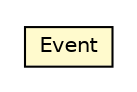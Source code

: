 #!/usr/local/bin/dot
#
# Class diagram 
# Generated by UMLGraph version R5_6-24-gf6e263 (http://www.umlgraph.org/)
#

digraph G {
	edge [fontname="Helvetica",fontsize=10,labelfontname="Helvetica",labelfontsize=10];
	node [fontname="Helvetica",fontsize=10,shape=plaintext];
	nodesep=0.25;
	ranksep=0.5;
	// org.universAAL.lddi.lib.ieeex73std.events.Event
	c141746 [label=<<table title="org.universAAL.lddi.lib.ieeex73std.events.Event" border="0" cellborder="1" cellspacing="0" cellpadding="2" port="p" bgcolor="lemonChiffon" href="./Event.html">
		<tr><td><table border="0" cellspacing="0" cellpadding="1">
<tr><td align="center" balign="center"> Event </td></tr>
		</table></td></tr>
		</table>>, URL="./Event.html", fontname="Helvetica", fontcolor="black", fontsize=10.0];
}

